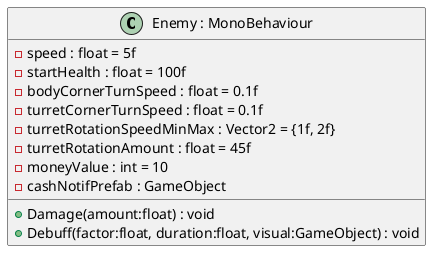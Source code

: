 @startuml
class "Enemy : MonoBehaviour" as Enemy {
    - speed : float = 5f
    - startHealth : float = 100f
    - bodyCornerTurnSpeed : float = 0.1f
    - turretCornerTurnSpeed : float = 0.1f
    - turretRotationSpeedMinMax : Vector2 = {1f, 2f}
    - turretRotationAmount : float = 45f
    - moneyValue : int = 10
    - cashNotifPrefab : GameObject
    + Damage(amount:float) : void
    + Debuff(factor:float, duration:float, visual:GameObject) : void
}
@enduml
